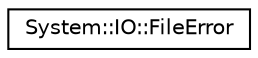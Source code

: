digraph G
{
  edge [fontname="Helvetica",fontsize="10",labelfontname="Helvetica",labelfontsize="10"];
  node [fontname="Helvetica",fontsize="10",shape=record];
  rankdir="LR";
  Node1 [label="System::IO::FileError",height=0.2,width=0.4,color="black", fillcolor="white", style="filled",URL="$struct_system_1_1_i_o_1_1_file_error.html"];
}
